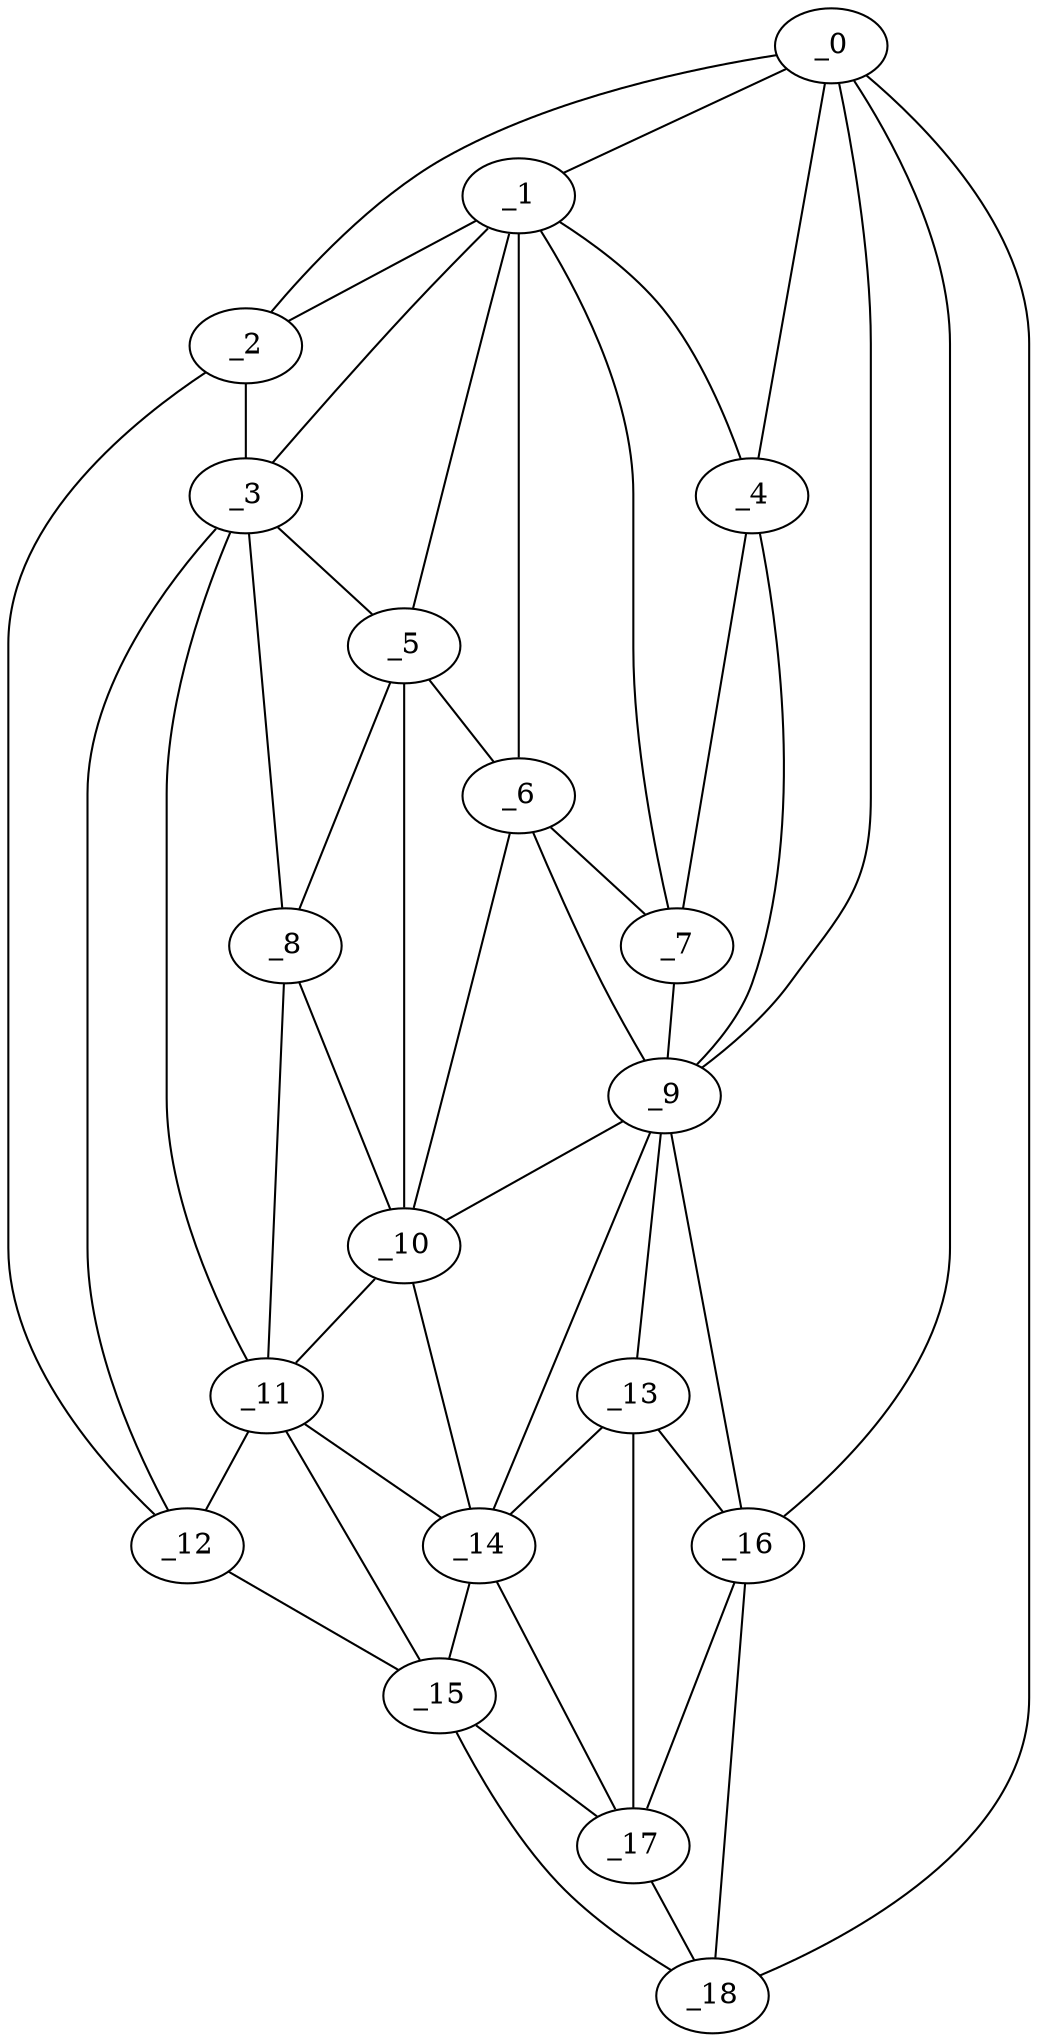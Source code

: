 graph "obj26__55.gxl" {
	_0	 [x=19,
		y=15];
	_1	 [x=28,
		y=63];
	_0 -- _1	 [valence=1];
	_2	 [x=28,
		y=108];
	_0 -- _2	 [valence=1];
	_4	 [x=32,
		y=55];
	_0 -- _4	 [valence=2];
	_9	 [x=46,
		y=60];
	_0 -- _9	 [valence=2];
	_16	 [x=109,
		y=22];
	_0 -- _16	 [valence=2];
	_18	 [x=112,
		y=15];
	_0 -- _18	 [valence=1];
	_1 -- _2	 [valence=2];
	_3	 [x=30,
		y=102];
	_1 -- _3	 [valence=2];
	_1 -- _4	 [valence=2];
	_5	 [x=35,
		y=81];
	_1 -- _5	 [valence=2];
	_6	 [x=38,
		y=65];
	_1 -- _6	 [valence=2];
	_7	 [x=39,
		y=61];
	_1 -- _7	 [valence=2];
	_2 -- _3	 [valence=1];
	_12	 [x=64,
		y=117];
	_2 -- _12	 [valence=1];
	_3 -- _5	 [valence=2];
	_8	 [x=42,
		y=83];
	_3 -- _8	 [valence=1];
	_11	 [x=48,
		y=89];
	_3 -- _11	 [valence=2];
	_3 -- _12	 [valence=2];
	_4 -- _7	 [valence=2];
	_4 -- _9	 [valence=2];
	_5 -- _6	 [valence=1];
	_5 -- _8	 [valence=2];
	_10	 [x=46,
		y=69];
	_5 -- _10	 [valence=2];
	_6 -- _7	 [valence=2];
	_6 -- _9	 [valence=2];
	_6 -- _10	 [valence=2];
	_7 -- _9	 [valence=2];
	_8 -- _10	 [valence=1];
	_8 -- _11	 [valence=2];
	_9 -- _10	 [valence=2];
	_13	 [x=108,
		y=51];
	_9 -- _13	 [valence=2];
	_14	 [x=108,
		y=59];
	_9 -- _14	 [valence=2];
	_9 -- _16	 [valence=2];
	_10 -- _11	 [valence=1];
	_10 -- _14	 [valence=2];
	_11 -- _12	 [valence=1];
	_11 -- _14	 [valence=2];
	_15	 [x=108,
		y=104];
	_11 -- _15	 [valence=2];
	_12 -- _15	 [valence=1];
	_13 -- _14	 [valence=2];
	_13 -- _16	 [valence=2];
	_17	 [x=111,
		y=29];
	_13 -- _17	 [valence=2];
	_14 -- _15	 [valence=1];
	_14 -- _17	 [valence=1];
	_15 -- _17	 [valence=1];
	_15 -- _18	 [valence=1];
	_16 -- _17	 [valence=1];
	_16 -- _18	 [valence=2];
	_17 -- _18	 [valence=2];
}
